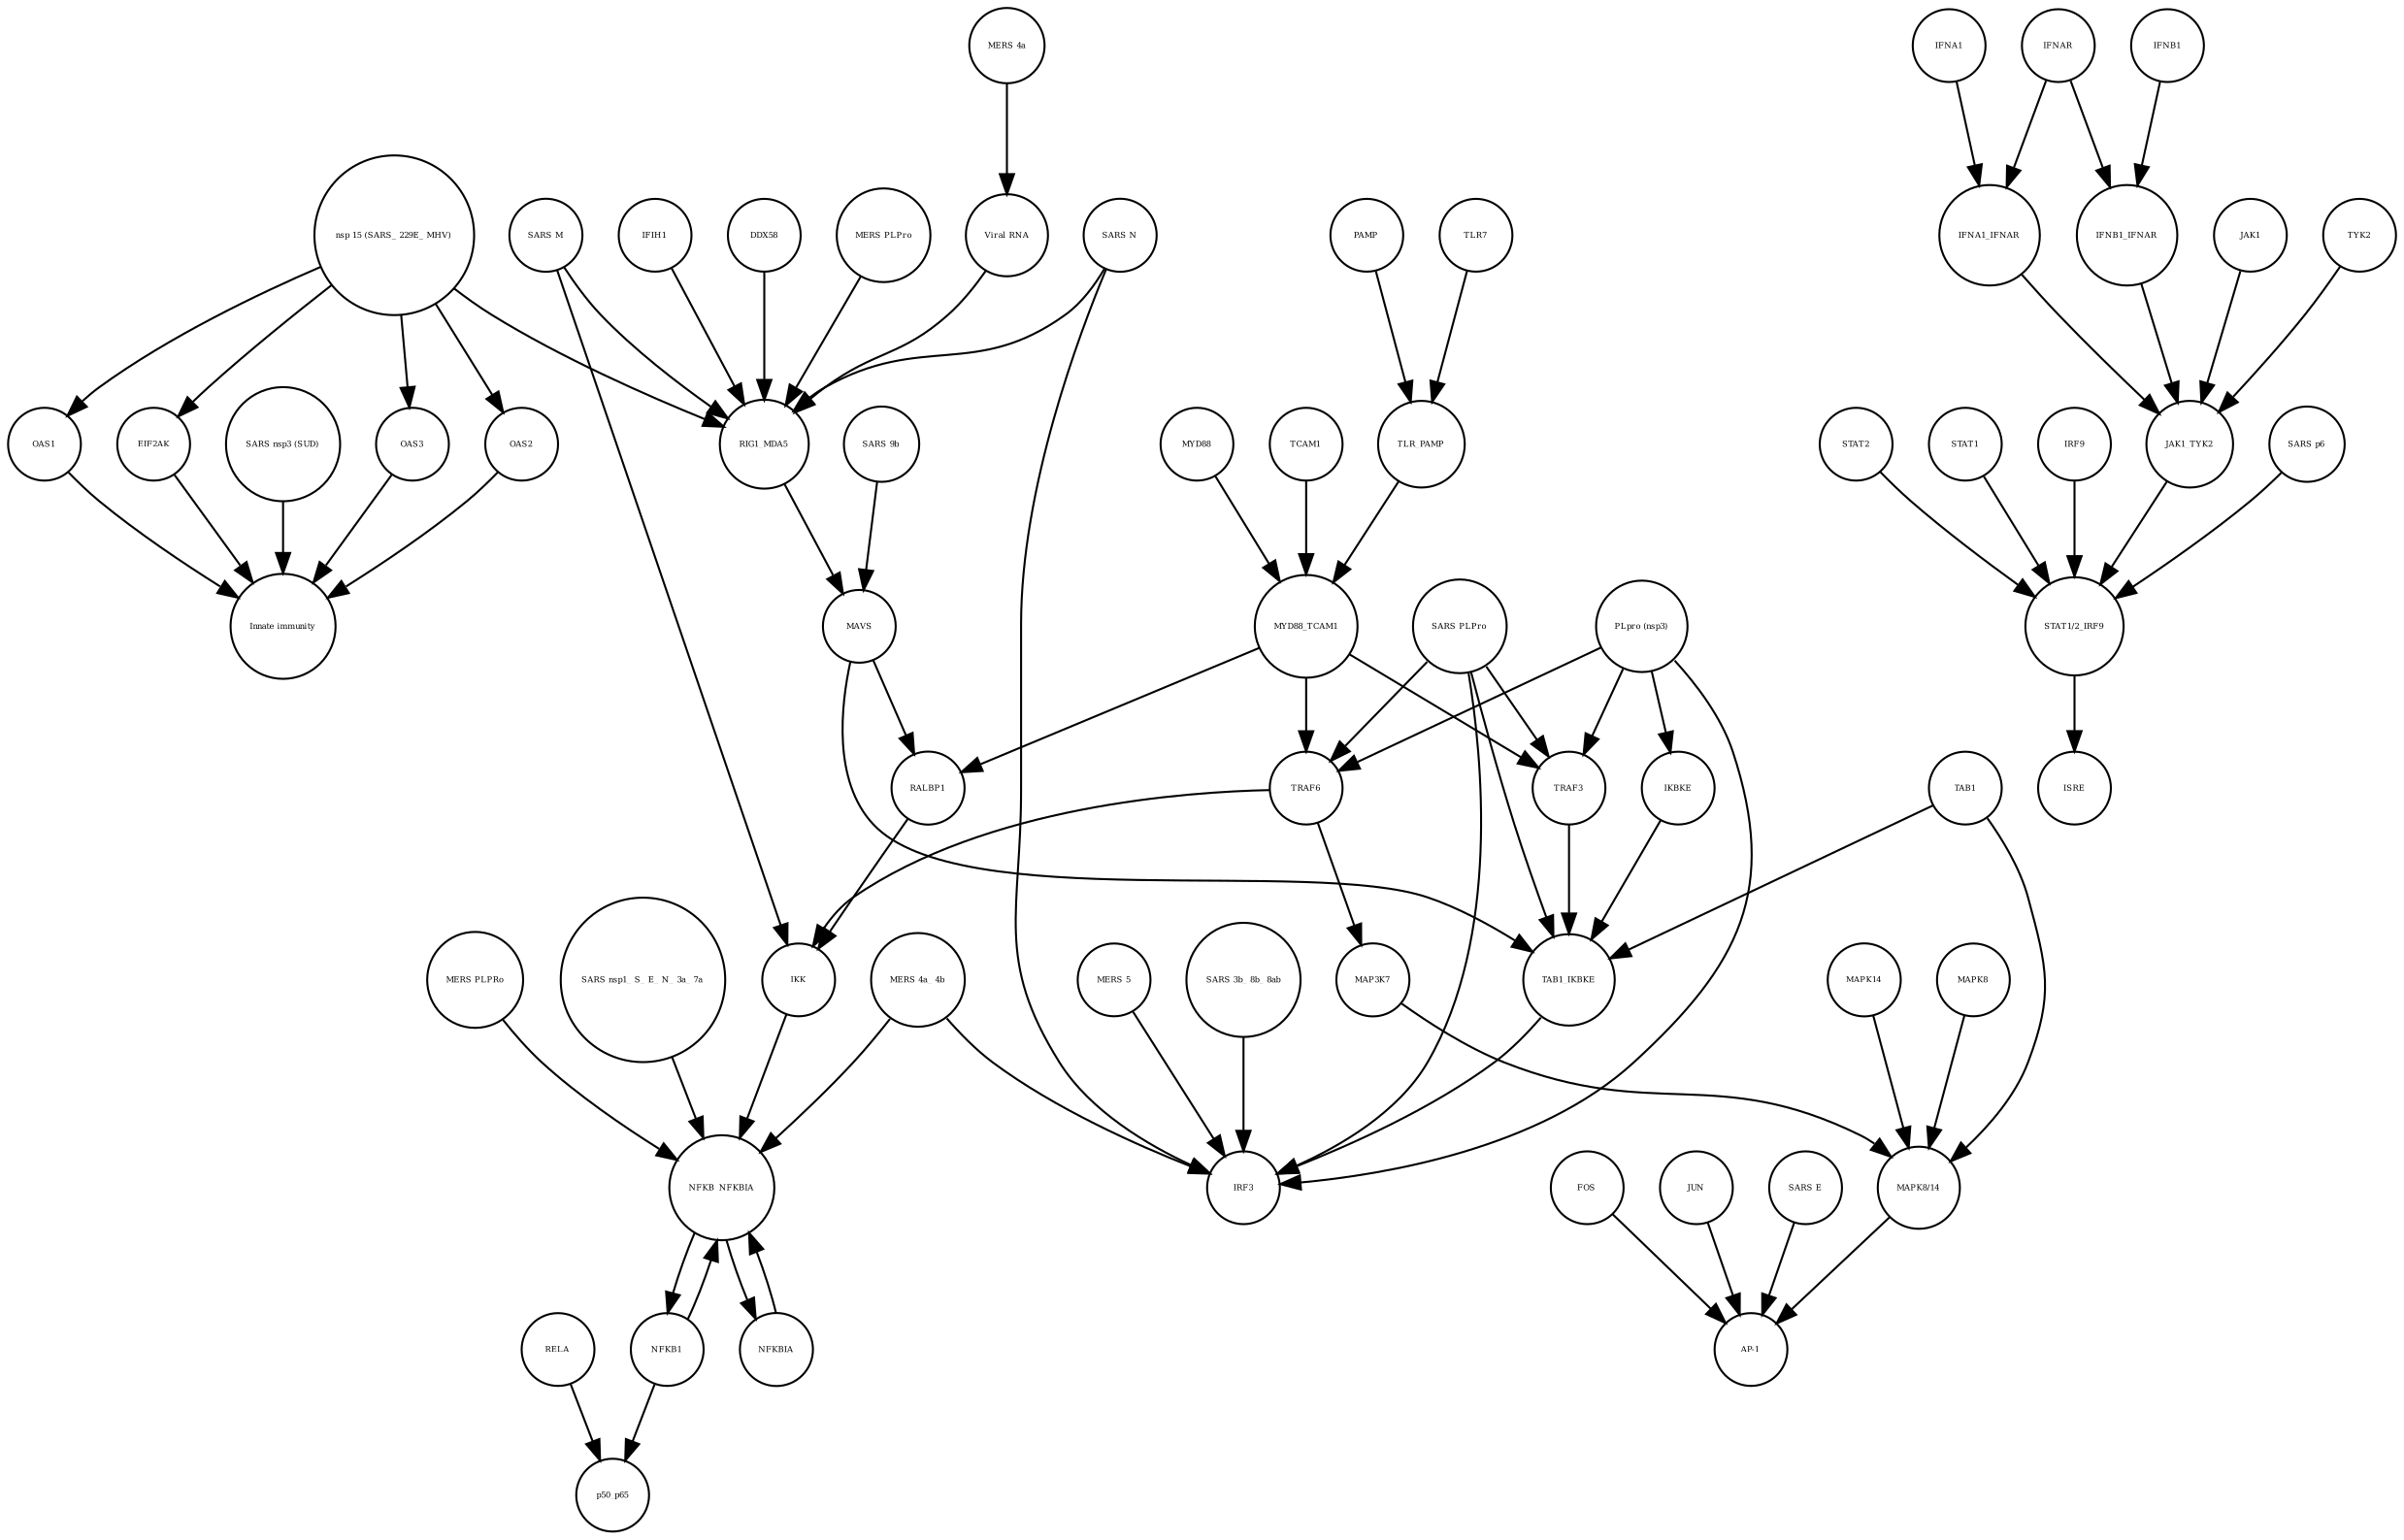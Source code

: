 strict digraph  {
OAS3 [annotation=urn_miriam_pubmed_31226023, bipartite=0, cls=macromolecule, fontsize=4, label=OAS3, shape=circle];
"Innate immunity" [annotation=urn_miriam_pubmed_31226023, bipartite=0, cls=phenotype, fontsize=4, label="Innate immunity", shape=circle];
OAS2 [annotation=urn_miriam_pubmed_31226023, bipartite=0, cls=macromolecule, fontsize=4, label=OAS2, shape=circle];
OAS1 [annotation=urn_miriam_pubmed_31226023, bipartite=0, cls=macromolecule, fontsize=4, label=OAS1, shape=circle];
EIF2AK [annotation=urn_miriam_pubmed_31226023, bipartite=0, cls=macromolecule, fontsize=4, label=EIF2AK, shape=circle];
"SARS nsp3 (SUD)" [annotation=urn_miriam_pubmed_31226023, bipartite=0, cls=macromolecule, fontsize=4, label="SARS nsp3 (SUD)", shape=circle];
RALBP1 [annotation="", bipartite=0, cls=macromolecule, fontsize=4, label=RALBP1, shape=circle];
IKBKE [annotation="", bipartite=0, cls=macromolecule, fontsize=4, label=IKBKE, shape=circle];
p50_p65 [annotation="", bipartite=0, cls=complex, fontsize=4, label=p50_p65, shape=circle];
DDX58 [annotation="", bipartite=0, cls=macromolecule, fontsize=4, label=DDX58, shape=circle];
RELA [annotation="", bipartite=0, cls=macromolecule, fontsize=4, label=RELA, shape=circle];
"SARS E" [annotation=urn_miriam_pubmed_31226023, bipartite=0, cls=macromolecule, fontsize=4, label="SARS E", shape=circle];
"MERS PLPRo" [annotation="", bipartite=0, cls=macromolecule, fontsize=4, label="MERS PLPRo", shape=circle];
STAT2 [annotation=urn_miriam_pubmed_31226023, bipartite=0, cls=macromolecule, fontsize=4, label=STAT2, shape=circle];
IFNAR [annotation=urn_miriam_pubmed_31226023, bipartite=0, cls=complex, fontsize=4, label=IFNAR, shape=circle];
TAB1_IKBKE [annotation="", bipartite=0, cls=complex, fontsize=4, label=TAB1_IKBKE, shape=circle];
"MAPK8/14" [annotation="", bipartite=0, cls=complex, fontsize=4, label="MAPK8/14", shape=circle];
IFNA1_IFNAR [annotation=urn_miriam_pubmed_31226023, bipartite=0, cls=complex, fontsize=4, label=IFNA1_IFNAR, shape=circle];
TLR7 [annotation="", bipartite=0, cls=macromolecule, fontsize=4, label=TLR7, shape=circle];
FOS [annotation="", bipartite=0, cls=macromolecule, fontsize=4, label=FOS, shape=circle];
MYD88 [annotation=urn_miriam_pubmed_31226023, bipartite=0, cls=macromolecule, fontsize=4, label=MYD88, shape=circle];
STAT1 [annotation=urn_miriam_pubmed_31226023, bipartite=0, cls=macromolecule, fontsize=4, label=STAT1, shape=circle];
TRAF6 [annotation="", bipartite=0, cls=macromolecule, fontsize=4, label=TRAF6, shape=circle];
IRF9 [annotation=urn_miriam_pubmed_31226023, bipartite=0, cls=macromolecule, fontsize=4, label=IRF9, shape=circle];
MAPK14 [annotation="", bipartite=0, cls=macromolecule, fontsize=4, label=MAPK14, shape=circle];
MYD88_TCAM1 [annotation="", bipartite=0, cls=complex, fontsize=4, label=MYD88_TCAM1, shape=circle];
"MERS 4a_ 4b" [annotation="", bipartite=0, cls=macromolecule, fontsize=4, label="MERS 4a_ 4b", shape=circle];
IFNB1 [annotation=urn_miriam_pubmed_24362405, bipartite=0, cls=macromolecule, fontsize=4, label=IFNB1, shape=circle];
"MERS PLPro" [annotation="", bipartite=0, cls=macromolecule, fontsize=4, label="MERS PLPro", shape=circle];
MAVS [annotation="", bipartite=0, cls=macromolecule, fontsize=4, label=MAVS, shape=circle];
JUN [annotation="", bipartite=0, cls=macromolecule, fontsize=4, label=JUN, shape=circle];
"SARS 9b" [annotation=urn_miriam_pubmed_31226023, bipartite=0, cls=macromolecule, fontsize=4, label="SARS 9b", shape=circle];
"SARS PLPro" [annotation=urn_miriam_pubmed_31226023, bipartite=0, cls=macromolecule, fontsize=4, label="SARS PLPro", shape=circle];
JAK1 [annotation=urn_miriam_pubmed_31226023, bipartite=0, cls=macromolecule, fontsize=4, label=JAK1, shape=circle];
PAMP [annotation="", bipartite=0, cls="simple chemical", fontsize=4, label=PAMP, shape=circle];
IFNB1_IFNAR [annotation=urn_miriam_pubmed_31226023, bipartite=0, cls=complex, fontsize=4, label=IFNB1_IFNAR, shape=circle];
TYK2 [annotation=urn_miriam_pubmed_31226023, bipartite=0, cls=macromolecule, fontsize=4, label=TYK2, shape=circle];
"Viral RNA" [annotation="", bipartite=0, cls="simple chemical", fontsize=4, label="Viral RNA", shape=circle];
MAPK8 [annotation="", bipartite=0, cls=macromolecule, fontsize=4, label=MAPK8, shape=circle];
NFKB1 [annotation="", bipartite=0, cls=macromolecule, fontsize=4, label=NFKB1, shape=circle];
"nsp 15 (SARS_ 229E_ MHV)" [annotation=urn_miriam_pubmed_31226023, bipartite=0, cls=macromolecule, fontsize=4, label="nsp 15 (SARS_ 229E_ MHV)", shape=circle];
"STAT1/2_IRF9" [annotation=urn_miriam_pubmed_31226023, bipartite=0, cls=complex, fontsize=4, label="STAT1/2_IRF9", shape=circle];
"SARS nsp1_ S_ E_ N_ 3a_ 7a" [annotation=urn_miriam_pubmed_31226023, bipartite=0, cls=macromolecule, fontsize=4, label="SARS nsp1_ S_ E_ N_ 3a_ 7a", shape=circle];
ISRE [annotation=urn_miriam_pubmed_31226023, bipartite=0, cls=complex, fontsize=4, label=ISRE, shape=circle];
IKK [annotation="", bipartite=0, cls=complex, fontsize=4, label=IKK, shape=circle];
"SARS M" [annotation=urn_miriam_pubmed_31226023, bipartite=0, cls=macromolecule, fontsize=4, label="SARS M", shape=circle];
"MERS 4a" [annotation="", bipartite=0, cls=macromolecule, fontsize=4, label="MERS 4a", shape=circle];
"SARS N" [annotation="", bipartite=0, cls=macromolecule, fontsize=4, label="SARS N", shape=circle];
JAK1_TYK2 [annotation=urn_miriam_pubmed_31226023, bipartite=0, cls=complex, fontsize=4, label=JAK1_TYK2, shape=circle];
TRAF3 [annotation="", bipartite=0, cls=macromolecule, fontsize=4, label=TRAF3, shape=circle];
"MERS 5" [annotation="", bipartite=0, cls=macromolecule, fontsize=4, label="MERS 5", shape=circle];
"SARS 3b_ 8b_ 8ab" [annotation=urn_miriam_pubmed_31226023, bipartite=0, cls=macromolecule, fontsize=4, label="SARS 3b_ 8b_ 8ab", shape=circle];
"SARS p6" [annotation=urn_miriam_pubmed_31226023, bipartite=0, cls=macromolecule, fontsize=4, label="SARS p6", shape=circle];
"PLpro (nsp3)" [annotation="", bipartite=0, cls=macromolecule, fontsize=4, label="PLpro (nsp3)", shape=circle];
TAB1 [annotation="", bipartite=0, cls=macromolecule, fontsize=4, label=TAB1, shape=circle];
IRF3 [annotation="", bipartite=0, cls=macromolecule, fontsize=4, label=IRF3, shape=circle];
NFKB_NFKBIA [annotation="", bipartite=0, cls=complex, fontsize=4, label=NFKB_NFKBIA, shape=circle];
NFKBIA [annotation="", bipartite=0, cls=macromolecule, fontsize=4, label=NFKBIA, shape=circle];
IFIH1 [annotation="", bipartite=0, cls=macromolecule, fontsize=4, label=IFIH1, shape=circle];
"AP-1" [annotation="", bipartite=0, cls=complex, fontsize=4, label="AP-1", shape=circle];
RIG1_MDA5 [annotation="", bipartite=0, cls=complex, fontsize=4, label=RIG1_MDA5, shape=circle];
IFNA1 [annotation="urn_miriam_pubmed_17911435|urn_miriam_pubmed_24362405", bipartite=0, cls=macromolecule, fontsize=4, label=IFNA1, shape=circle];
TLR_PAMP [annotation="", bipartite=0, cls=complex, fontsize=4, label=TLR_PAMP, shape=circle];
TCAM1 [annotation="", bipartite=0, cls=macromolecule, fontsize=4, label=TCAM1, shape=circle];
MAP3K7 [annotation="", bipartite=0, cls=macromolecule, fontsize=4, label=MAP3K7, shape=circle];
OAS3 -> "Innate immunity"  [annotation="", interaction_type=stimulation];
OAS2 -> "Innate immunity"  [annotation="", interaction_type=stimulation];
OAS1 -> "Innate immunity"  [annotation="", interaction_type=stimulation];
EIF2AK -> "Innate immunity"  [annotation="", interaction_type=stimulation];
"SARS nsp3 (SUD)" -> "Innate immunity"  [annotation="", interaction_type=inhibition];
RALBP1 -> IKK  [annotation="", interaction_type=catalysis];
IKBKE -> TAB1_IKBKE  [annotation="", interaction_type=production];
DDX58 -> RIG1_MDA5  [annotation="", interaction_type=production];
RELA -> p50_p65  [annotation="", interaction_type=production];
"SARS E" -> "AP-1"  [annotation="", interaction_type=catalysis];
"MERS PLPRo" -> NFKB_NFKBIA  [annotation="", interaction_type=inhibition];
STAT2 -> "STAT1/2_IRF9"  [annotation="", interaction_type=production];
IFNAR -> IFNB1_IFNAR  [annotation="", interaction_type=production];
IFNAR -> IFNA1_IFNAR  [annotation="", interaction_type=production];
TAB1_IKBKE -> IRF3  [annotation="", interaction_type=catalysis];
"MAPK8/14" -> "AP-1"  [annotation="", interaction_type=catalysis];
IFNA1_IFNAR -> JAK1_TYK2  [annotation=urn_miriam_pubmed_31226023, interaction_type=catalysis];
TLR7 -> TLR_PAMP  [annotation="", interaction_type=production];
FOS -> "AP-1"  [annotation="", interaction_type=production];
MYD88 -> MYD88_TCAM1  [annotation="", interaction_type=production];
STAT1 -> "STAT1/2_IRF9"  [annotation="", interaction_type=production];
TRAF6 -> MAP3K7  [annotation="", interaction_type=catalysis];
TRAF6 -> IKK  [annotation="", interaction_type=catalysis];
IRF9 -> "STAT1/2_IRF9"  [annotation="", interaction_type=production];
MAPK14 -> "MAPK8/14"  [annotation="", interaction_type=production];
MYD88_TCAM1 -> TRAF3  [annotation="", interaction_type=catalysis];
MYD88_TCAM1 -> TRAF6  [annotation=urn_miriam_pubmed_31226023, interaction_type=catalysis];
MYD88_TCAM1 -> RALBP1  [annotation="", interaction_type=catalysis];
"MERS 4a_ 4b" -> IRF3  [annotation="", interaction_type=inhibition];
"MERS 4a_ 4b" -> NFKB_NFKBIA  [annotation="", interaction_type=inhibition];
IFNB1 -> IFNB1_IFNAR  [annotation="", interaction_type=production];
"MERS PLPro" -> RIG1_MDA5  [annotation="", interaction_type=inhibition];
MAVS -> TAB1_IKBKE  [annotation="", interaction_type=catalysis];
MAVS -> RALBP1  [annotation="", interaction_type=catalysis];
JUN -> "AP-1"  [annotation="", interaction_type=production];
"SARS 9b" -> MAVS  [annotation="", interaction_type=inhibition];
"SARS PLPro" -> TRAF3  [annotation="", interaction_type=inhibition];
"SARS PLPro" -> TAB1_IKBKE  [annotation="", interaction_type=inhibition];
"SARS PLPro" -> TRAF6  [annotation=urn_miriam_pubmed_31226023, interaction_type=inhibition];
"SARS PLPro" -> IRF3  [annotation="", interaction_type=inhibition];
JAK1 -> JAK1_TYK2  [annotation="", interaction_type=production];
PAMP -> TLR_PAMP  [annotation="", interaction_type=production];
IFNB1_IFNAR -> JAK1_TYK2  [annotation=urn_miriam_pubmed_31226023, interaction_type=catalysis];
TYK2 -> JAK1_TYK2  [annotation="", interaction_type=production];
"Viral RNA" -> RIG1_MDA5  [annotation="", interaction_type=catalysis];
MAPK8 -> "MAPK8/14"  [annotation="", interaction_type=production];
NFKB1 -> p50_p65  [annotation="", interaction_type=production];
NFKB1 -> NFKB_NFKBIA  [annotation="", interaction_type=production];
"nsp 15 (SARS_ 229E_ MHV)" -> OAS1  [annotation="", interaction_type=inhibition];
"nsp 15 (SARS_ 229E_ MHV)" -> OAS3  [annotation="", interaction_type=inhibition];
"nsp 15 (SARS_ 229E_ MHV)" -> RIG1_MDA5  [annotation="", interaction_type=inhibition];
"nsp 15 (SARS_ 229E_ MHV)" -> OAS2  [annotation="", interaction_type=inhibition];
"nsp 15 (SARS_ 229E_ MHV)" -> EIF2AK  [annotation="", interaction_type=inhibition];
"STAT1/2_IRF9" -> ISRE  [annotation="", interaction_type=production];
"SARS nsp1_ S_ E_ N_ 3a_ 7a" -> NFKB_NFKBIA  [annotation="", interaction_type=catalysis];
IKK -> NFKB_NFKBIA  [annotation="", interaction_type=inhibition];
"SARS M" -> RIG1_MDA5  [annotation="", interaction_type=inhibition];
"SARS M" -> IKK  [annotation="", interaction_type=inhibition];
"MERS 4a" -> "Viral RNA"  [annotation="", interaction_type=inhibition];
"SARS N" -> RIG1_MDA5  [annotation="", interaction_type=inhibition];
"SARS N" -> IRF3  [annotation="", interaction_type=inhibition];
JAK1_TYK2 -> "STAT1/2_IRF9"  [annotation=urn_miriam_pubmed_31226023, interaction_type=catalysis];
TRAF3 -> TAB1_IKBKE  [annotation="", interaction_type=catalysis];
"MERS 5" -> IRF3  [annotation="", interaction_type=inhibition];
"SARS 3b_ 8b_ 8ab" -> IRF3  [annotation="", interaction_type=inhibition];
"SARS p6" -> "STAT1/2_IRF9"  [annotation=urn_miriam_pubmed_31226023, interaction_type=inhibition];
"PLpro (nsp3)" -> TRAF3  [annotation="", interaction_type=inhibition];
"PLpro (nsp3)" -> TRAF6  [annotation=urn_miriam_pubmed_31226023, interaction_type=inhibition];
"PLpro (nsp3)" -> IKBKE  [annotation="", interaction_type=inhibition];
"PLpro (nsp3)" -> IRF3  [annotation="", interaction_type=inhibition];
TAB1 -> TAB1_IKBKE  [annotation="", interaction_type=production];
TAB1 -> "MAPK8/14"  [annotation="", interaction_type=catalysis];
NFKB_NFKBIA -> NFKB1  [annotation="", interaction_type=production];
NFKB_NFKBIA -> NFKBIA  [annotation="", interaction_type=production];
NFKBIA -> NFKB_NFKBIA  [annotation="", interaction_type=production];
IFIH1 -> RIG1_MDA5  [annotation="", interaction_type=production];
RIG1_MDA5 -> MAVS  [annotation="", interaction_type=catalysis];
IFNA1 -> IFNA1_IFNAR  [annotation="", interaction_type=production];
TLR_PAMP -> MYD88_TCAM1  [annotation="", interaction_type=catalysis];
TCAM1 -> MYD88_TCAM1  [annotation="", interaction_type=production];
MAP3K7 -> "MAPK8/14"  [annotation="", interaction_type=catalysis];
}
